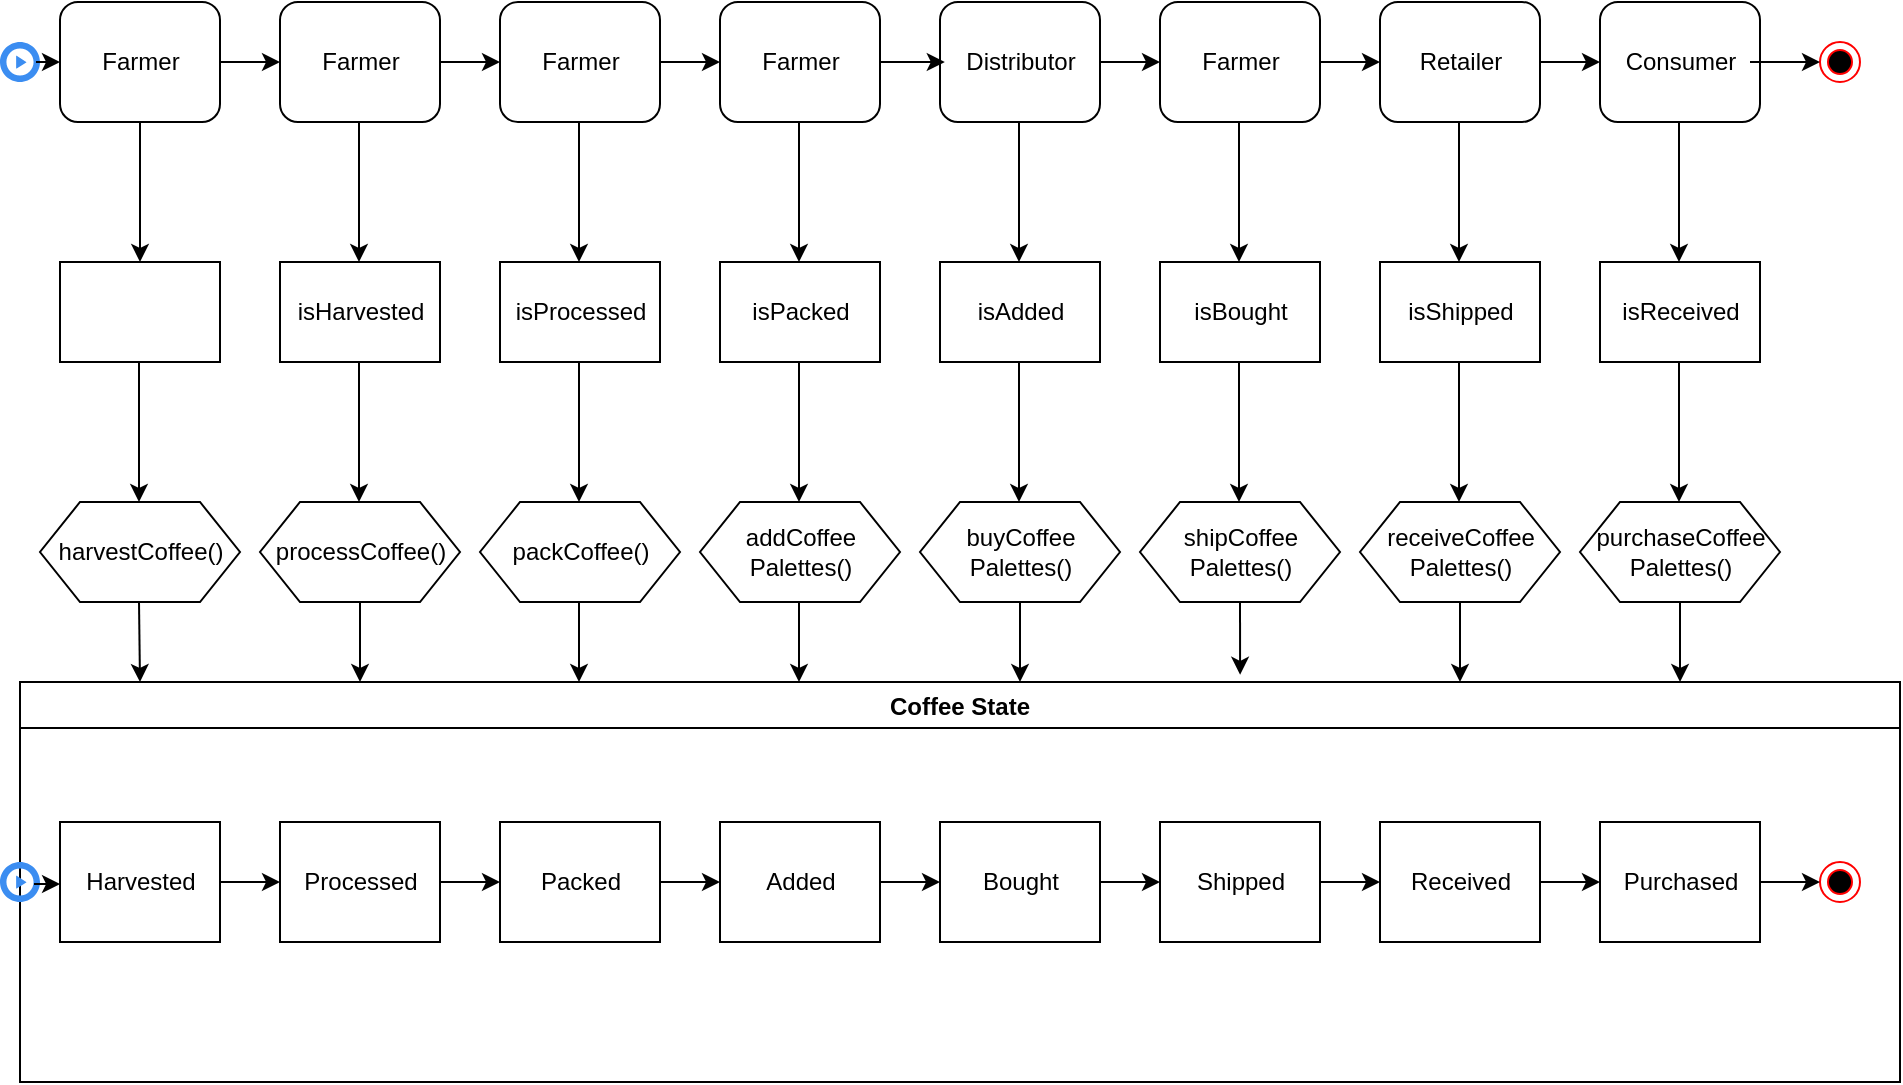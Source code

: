 <mxfile version="16.5.1" type="device"><diagram id="kyZpjeSCqg9_ylXnYAJk" name="Page-1"><mxGraphModel dx="1038" dy="249" grid="1" gridSize="10" guides="1" tooltips="1" connect="1" arrows="1" fold="1" page="0" pageScale="1" pageWidth="850" pageHeight="1100" math="0" shadow="0"><root><mxCell id="0"/><mxCell id="1" parent="0"/><mxCell id="xHu4nDAfz6wIKdTS2oWM-1" value="Coffee State" style="swimlane;" parent="1" vertex="1"><mxGeometry x="10" y="750" width="940" height="200" as="geometry"/></mxCell><mxCell id="xHu4nDAfz6wIKdTS2oWM-3" value="" style="rounded=0;whiteSpace=wrap;html=1;" parent="xHu4nDAfz6wIKdTS2oWM-1" vertex="1"><mxGeometry x="20" y="70" width="80" height="60" as="geometry"/></mxCell><mxCell id="xHu4nDAfz6wIKdTS2oWM-4" value="Harvested" style="text;html=1;resizable=0;autosize=1;align=center;verticalAlign=middle;points=[];fillColor=none;strokeColor=none;rounded=0;" parent="xHu4nDAfz6wIKdTS2oWM-1" vertex="1"><mxGeometry x="25" y="90" width="70" height="20" as="geometry"/></mxCell><mxCell id="xHu4nDAfz6wIKdTS2oWM-5" value="" style="rounded=0;whiteSpace=wrap;html=1;" parent="xHu4nDAfz6wIKdTS2oWM-1" vertex="1"><mxGeometry x="130" y="70" width="80" height="60" as="geometry"/></mxCell><mxCell id="xHu4nDAfz6wIKdTS2oWM-6" value="Processed" style="text;html=1;resizable=0;autosize=1;align=center;verticalAlign=middle;points=[];fillColor=none;strokeColor=none;rounded=0;" parent="xHu4nDAfz6wIKdTS2oWM-1" vertex="1"><mxGeometry x="135" y="90" width="70" height="20" as="geometry"/></mxCell><mxCell id="xHu4nDAfz6wIKdTS2oWM-7" value="" style="rounded=0;whiteSpace=wrap;html=1;" parent="xHu4nDAfz6wIKdTS2oWM-1" vertex="1"><mxGeometry x="240" y="70" width="80" height="60" as="geometry"/></mxCell><mxCell id="xHu4nDAfz6wIKdTS2oWM-8" value="Packed" style="text;html=1;resizable=0;autosize=1;align=center;verticalAlign=middle;points=[];fillColor=none;strokeColor=none;rounded=0;" parent="xHu4nDAfz6wIKdTS2oWM-1" vertex="1"><mxGeometry x="250" y="90" width="60" height="20" as="geometry"/></mxCell><mxCell id="xHu4nDAfz6wIKdTS2oWM-16" value="" style="rounded=0;whiteSpace=wrap;html=1;" parent="xHu4nDAfz6wIKdTS2oWM-1" vertex="1"><mxGeometry x="350" y="70" width="80" height="60" as="geometry"/></mxCell><mxCell id="xHu4nDAfz6wIKdTS2oWM-17" value="Added" style="text;html=1;resizable=0;autosize=1;align=center;verticalAlign=middle;points=[];fillColor=none;strokeColor=none;rounded=0;" parent="xHu4nDAfz6wIKdTS2oWM-1" vertex="1"><mxGeometry x="365" y="90" width="50" height="20" as="geometry"/></mxCell><mxCell id="xHu4nDAfz6wIKdTS2oWM-18" value="" style="rounded=0;whiteSpace=wrap;html=1;" parent="xHu4nDAfz6wIKdTS2oWM-1" vertex="1"><mxGeometry x="460" y="70" width="80" height="60" as="geometry"/></mxCell><mxCell id="xHu4nDAfz6wIKdTS2oWM-19" value="Bought" style="text;html=1;resizable=0;autosize=1;align=center;verticalAlign=middle;points=[];fillColor=none;strokeColor=none;rounded=0;" parent="xHu4nDAfz6wIKdTS2oWM-1" vertex="1"><mxGeometry x="475" y="90" width="50" height="20" as="geometry"/></mxCell><mxCell id="xHu4nDAfz6wIKdTS2oWM-20" value="" style="rounded=0;whiteSpace=wrap;html=1;" parent="xHu4nDAfz6wIKdTS2oWM-1" vertex="1"><mxGeometry x="570" y="70" width="80" height="60" as="geometry"/></mxCell><mxCell id="xHu4nDAfz6wIKdTS2oWM-21" value="Shipped" style="text;html=1;resizable=0;autosize=1;align=center;verticalAlign=middle;points=[];fillColor=none;strokeColor=none;rounded=0;" parent="xHu4nDAfz6wIKdTS2oWM-1" vertex="1"><mxGeometry x="580" y="90" width="60" height="20" as="geometry"/></mxCell><mxCell id="xHu4nDAfz6wIKdTS2oWM-22" value="" style="rounded=0;whiteSpace=wrap;html=1;" parent="xHu4nDAfz6wIKdTS2oWM-1" vertex="1"><mxGeometry x="680" y="70" width="80" height="60" as="geometry"/></mxCell><mxCell id="GLrhgmGn17ClowyvpNSP-16" value="" style="edgeStyle=orthogonalEdgeStyle;rounded=0;orthogonalLoop=1;jettySize=auto;html=1;entryX=0;entryY=0.5;entryDx=0;entryDy=0;" edge="1" parent="xHu4nDAfz6wIKdTS2oWM-1" target="GLrhgmGn17ClowyvpNSP-14"><mxGeometry relative="1" as="geometry"><mxPoint x="760" y="100" as="sourcePoint"/></mxGeometry></mxCell><mxCell id="xHu4nDAfz6wIKdTS2oWM-23" value="Received" style="text;html=1;resizable=0;autosize=1;align=center;verticalAlign=middle;points=[];fillColor=none;strokeColor=none;rounded=0;" parent="xHu4nDAfz6wIKdTS2oWM-1" vertex="1"><mxGeometry x="685" y="90" width="70" height="20" as="geometry"/></mxCell><mxCell id="xHu4nDAfz6wIKdTS2oWM-93" value="" style="endArrow=classic;html=1;rounded=0;exitX=1;exitY=0.5;exitDx=0;exitDy=0;" parent="xHu4nDAfz6wIKdTS2oWM-1" source="xHu4nDAfz6wIKdTS2oWM-3" edge="1"><mxGeometry width="50" height="50" relative="1" as="geometry"><mxPoint x="460" y="-30" as="sourcePoint"/><mxPoint x="130" y="100" as="targetPoint"/></mxGeometry></mxCell><mxCell id="xHu4nDAfz6wIKdTS2oWM-94" value="" style="endArrow=classic;html=1;rounded=0;exitX=1;exitY=0.5;exitDx=0;exitDy=0;entryX=0;entryY=0.5;entryDx=0;entryDy=0;" parent="xHu4nDAfz6wIKdTS2oWM-1" source="xHu4nDAfz6wIKdTS2oWM-5" target="xHu4nDAfz6wIKdTS2oWM-7" edge="1"><mxGeometry width="50" height="50" relative="1" as="geometry"><mxPoint x="110" y="110" as="sourcePoint"/><mxPoint x="140" y="110" as="targetPoint"/></mxGeometry></mxCell><mxCell id="xHu4nDAfz6wIKdTS2oWM-95" value="" style="endArrow=classic;html=1;rounded=0;exitX=1;exitY=0.5;exitDx=0;exitDy=0;entryX=0;entryY=0.5;entryDx=0;entryDy=0;" parent="xHu4nDAfz6wIKdTS2oWM-1" source="xHu4nDAfz6wIKdTS2oWM-7" target="xHu4nDAfz6wIKdTS2oWM-16" edge="1"><mxGeometry width="50" height="50" relative="1" as="geometry"><mxPoint x="220" y="110" as="sourcePoint"/><mxPoint x="250" y="110" as="targetPoint"/></mxGeometry></mxCell><mxCell id="xHu4nDAfz6wIKdTS2oWM-96" value="" style="endArrow=classic;html=1;rounded=0;exitX=1;exitY=0.5;exitDx=0;exitDy=0;" parent="xHu4nDAfz6wIKdTS2oWM-1" source="xHu4nDAfz6wIKdTS2oWM-16" edge="1"><mxGeometry width="50" height="50" relative="1" as="geometry"><mxPoint x="330" y="110" as="sourcePoint"/><mxPoint x="460" y="100" as="targetPoint"/></mxGeometry></mxCell><mxCell id="xHu4nDAfz6wIKdTS2oWM-118" value="" style="endArrow=classic;html=1;rounded=0;entryX=0;entryY=0.5;entryDx=0;entryDy=0;" parent="xHu4nDAfz6wIKdTS2oWM-1" target="xHu4nDAfz6wIKdTS2oWM-20" edge="1"><mxGeometry width="50" height="50" relative="1" as="geometry"><mxPoint x="540" y="100" as="sourcePoint"/><mxPoint x="510" y="-80" as="targetPoint"/></mxGeometry></mxCell><mxCell id="xHu4nDAfz6wIKdTS2oWM-120" value="" style="endArrow=classic;html=1;rounded=0;entryX=0;entryY=0.5;entryDx=0;entryDy=0;exitX=1;exitY=0.5;exitDx=0;exitDy=0;" parent="xHu4nDAfz6wIKdTS2oWM-1" source="xHu4nDAfz6wIKdTS2oWM-20" target="xHu4nDAfz6wIKdTS2oWM-22" edge="1"><mxGeometry width="50" height="50" relative="1" as="geometry"><mxPoint x="460" y="-30" as="sourcePoint"/><mxPoint x="510" y="-80" as="targetPoint"/></mxGeometry></mxCell><mxCell id="xHu4nDAfz6wIKdTS2oWM-129" value="" style="sketch=0;html=1;aspect=fixed;strokeColor=none;shadow=0;align=center;verticalAlign=top;fillColor=#3B8DF1;shape=mxgraph.gcp2.play_start" parent="xHu4nDAfz6wIKdTS2oWM-1" vertex="1"><mxGeometry x="-10" y="90" width="20" height="20" as="geometry"/></mxCell><mxCell id="xHu4nDAfz6wIKdTS2oWM-130" value="" style="ellipse;html=1;shape=endState;fillColor=#000000;strokeColor=#ff0000;" parent="xHu4nDAfz6wIKdTS2oWM-1" vertex="1"><mxGeometry x="900" y="90" width="20" height="20" as="geometry"/></mxCell><mxCell id="xHu4nDAfz6wIKdTS2oWM-132" value="" style="endArrow=classic;html=1;rounded=0;exitX=0.85;exitY=0.55;exitDx=0;exitDy=0;exitPerimeter=0;entryX=-0.071;entryY=0.55;entryDx=0;entryDy=0;entryPerimeter=0;" parent="xHu4nDAfz6wIKdTS2oWM-1" source="xHu4nDAfz6wIKdTS2oWM-129" target="xHu4nDAfz6wIKdTS2oWM-4" edge="1"><mxGeometry width="50" height="50" relative="1" as="geometry"><mxPoint x="460" y="-30" as="sourcePoint"/><mxPoint x="510" y="-80" as="targetPoint"/></mxGeometry></mxCell><mxCell id="GLrhgmGn17ClowyvpNSP-13" value="" style="endArrow=classic;html=1;rounded=0;exitX=0.5;exitY=1;exitDx=0;exitDy=0;entryX=0.883;entryY=0;entryDx=0;entryDy=0;entryPerimeter=0;" edge="1" parent="xHu4nDAfz6wIKdTS2oWM-1" target="xHu4nDAfz6wIKdTS2oWM-1"><mxGeometry width="50" height="50" relative="1" as="geometry"><mxPoint x="830" y="-40" as="sourcePoint"/><mxPoint x="960" y="130" as="targetPoint"/><Array as="points"/></mxGeometry></mxCell><mxCell id="GLrhgmGn17ClowyvpNSP-18" value="" style="edgeStyle=orthogonalEdgeStyle;rounded=0;orthogonalLoop=1;jettySize=auto;html=1;" edge="1" parent="xHu4nDAfz6wIKdTS2oWM-1" source="GLrhgmGn17ClowyvpNSP-14" target="xHu4nDAfz6wIKdTS2oWM-130"><mxGeometry relative="1" as="geometry"/></mxCell><mxCell id="GLrhgmGn17ClowyvpNSP-14" value="" style="rounded=0;whiteSpace=wrap;html=1;" vertex="1" parent="xHu4nDAfz6wIKdTS2oWM-1"><mxGeometry x="790" y="70" width="80" height="60" as="geometry"/></mxCell><mxCell id="GLrhgmGn17ClowyvpNSP-15" value="Purchased" style="text;html=1;resizable=0;autosize=1;align=center;verticalAlign=middle;points=[];fillColor=none;strokeColor=none;rounded=0;" vertex="1" parent="xHu4nDAfz6wIKdTS2oWM-1"><mxGeometry x="795" y="90" width="70" height="20" as="geometry"/></mxCell><mxCell id="xHu4nDAfz6wIKdTS2oWM-24" value="" style="rounded=1;whiteSpace=wrap;html=1;" parent="1" vertex="1"><mxGeometry x="30" y="410" width="80" height="60" as="geometry"/></mxCell><mxCell id="xHu4nDAfz6wIKdTS2oWM-25" value="Farmer" style="text;html=1;resizable=0;autosize=1;align=center;verticalAlign=middle;points=[];fillColor=none;strokeColor=none;rounded=0;" parent="1" vertex="1"><mxGeometry x="45" y="430" width="50" height="20" as="geometry"/></mxCell><mxCell id="xHu4nDAfz6wIKdTS2oWM-26" value="" style="rounded=1;whiteSpace=wrap;html=1;" parent="1" vertex="1"><mxGeometry x="140" y="410" width="80" height="60" as="geometry"/></mxCell><mxCell id="xHu4nDAfz6wIKdTS2oWM-27" value="Farmer" style="text;html=1;resizable=0;autosize=1;align=center;verticalAlign=middle;points=[];fillColor=none;strokeColor=none;rounded=0;" parent="1" vertex="1"><mxGeometry x="155" y="430" width="50" height="20" as="geometry"/></mxCell><mxCell id="xHu4nDAfz6wIKdTS2oWM-29" value="" style="shape=hexagon;perimeter=hexagonPerimeter2;whiteSpace=wrap;html=1;fixedSize=1;" parent="1" vertex="1"><mxGeometry x="20" y="660" width="100" height="50" as="geometry"/></mxCell><mxCell id="xHu4nDAfz6wIKdTS2oWM-30" value="harvestCoffee()" style="text;html=1;resizable=0;autosize=1;align=center;verticalAlign=middle;points=[];fillColor=none;strokeColor=none;rounded=0;" parent="1" vertex="1"><mxGeometry x="20" y="675" width="100" height="20" as="geometry"/></mxCell><mxCell id="xHu4nDAfz6wIKdTS2oWM-31" value="" style="shape=hexagon;perimeter=hexagonPerimeter2;whiteSpace=wrap;html=1;fixedSize=1;" parent="1" vertex="1"><mxGeometry x="130" y="660" width="100" height="50" as="geometry"/></mxCell><mxCell id="xHu4nDAfz6wIKdTS2oWM-32" value="processCoffee()" style="text;html=1;resizable=0;autosize=1;align=center;verticalAlign=middle;points=[];fillColor=none;strokeColor=none;rounded=0;" parent="1" vertex="1"><mxGeometry x="130" y="675" width="100" height="20" as="geometry"/></mxCell><mxCell id="xHu4nDAfz6wIKdTS2oWM-33" value="" style="shape=hexagon;perimeter=hexagonPerimeter2;whiteSpace=wrap;html=1;fixedSize=1;" parent="1" vertex="1"><mxGeometry x="240" y="660" width="100" height="50" as="geometry"/></mxCell><mxCell id="xHu4nDAfz6wIKdTS2oWM-34" value="packCoffee()" style="text;html=1;resizable=0;autosize=1;align=center;verticalAlign=middle;points=[];fillColor=none;strokeColor=none;rounded=0;" parent="1" vertex="1"><mxGeometry x="250" y="675" width="80" height="20" as="geometry"/></mxCell><mxCell id="xHu4nDAfz6wIKdTS2oWM-35" value="" style="rounded=1;whiteSpace=wrap;html=1;" parent="1" vertex="1"><mxGeometry x="250" y="410" width="80" height="60" as="geometry"/></mxCell><mxCell id="xHu4nDAfz6wIKdTS2oWM-36" value="Farmer" style="text;html=1;resizable=0;autosize=1;align=center;verticalAlign=middle;points=[];fillColor=none;strokeColor=none;rounded=0;" parent="1" vertex="1"><mxGeometry x="265" y="430" width="50" height="20" as="geometry"/></mxCell><mxCell id="xHu4nDAfz6wIKdTS2oWM-37" value="" style="shape=hexagon;perimeter=hexagonPerimeter2;whiteSpace=wrap;html=1;fixedSize=1;" parent="1" vertex="1"><mxGeometry x="350" y="660" width="100" height="50" as="geometry"/></mxCell><mxCell id="xHu4nDAfz6wIKdTS2oWM-38" value="addCoffee&lt;br&gt;Palettes()" style="text;html=1;resizable=0;autosize=1;align=center;verticalAlign=middle;points=[];fillColor=none;strokeColor=none;rounded=0;" parent="1" vertex="1"><mxGeometry x="365" y="670" width="70" height="30" as="geometry"/></mxCell><mxCell id="xHu4nDAfz6wIKdTS2oWM-39" value="" style="rounded=1;whiteSpace=wrap;html=1;" parent="1" vertex="1"><mxGeometry x="360" y="410" width="80" height="60" as="geometry"/></mxCell><mxCell id="xHu4nDAfz6wIKdTS2oWM-40" value="Farmer" style="text;html=1;resizable=0;autosize=1;align=center;verticalAlign=middle;points=[];fillColor=none;strokeColor=none;rounded=0;" parent="1" vertex="1"><mxGeometry x="375" y="430" width="50" height="20" as="geometry"/></mxCell><mxCell id="xHu4nDAfz6wIKdTS2oWM-41" value="" style="shape=hexagon;perimeter=hexagonPerimeter2;whiteSpace=wrap;html=1;fixedSize=1;" parent="1" vertex="1"><mxGeometry x="460" y="660" width="100" height="50" as="geometry"/></mxCell><mxCell id="xHu4nDAfz6wIKdTS2oWM-42" value="buyCoffee&lt;br&gt;Palettes()" style="text;html=1;resizable=0;autosize=1;align=center;verticalAlign=middle;points=[];fillColor=none;strokeColor=none;rounded=0;" parent="1" vertex="1"><mxGeometry x="475" y="670" width="70" height="30" as="geometry"/></mxCell><mxCell id="xHu4nDAfz6wIKdTS2oWM-43" value="" style="rounded=1;whiteSpace=wrap;html=1;" parent="1" vertex="1"><mxGeometry x="470" y="410" width="80" height="60" as="geometry"/></mxCell><mxCell id="xHu4nDAfz6wIKdTS2oWM-44" value="Distributor" style="text;html=1;resizable=0;autosize=1;align=center;verticalAlign=middle;points=[];fillColor=none;strokeColor=none;rounded=0;" parent="1" vertex="1"><mxGeometry x="475" y="430" width="70" height="20" as="geometry"/></mxCell><mxCell id="xHu4nDAfz6wIKdTS2oWM-45" value="" style="shape=hexagon;perimeter=hexagonPerimeter2;whiteSpace=wrap;html=1;fixedSize=1;" parent="1" vertex="1"><mxGeometry x="570" y="660" width="100" height="50" as="geometry"/></mxCell><mxCell id="xHu4nDAfz6wIKdTS2oWM-46" value="shipCoffee&lt;br&gt;Palettes()" style="text;html=1;resizable=0;autosize=1;align=center;verticalAlign=middle;points=[];fillColor=none;strokeColor=none;rounded=0;" parent="1" vertex="1"><mxGeometry x="585" y="670" width="70" height="30" as="geometry"/></mxCell><mxCell id="xHu4nDAfz6wIKdTS2oWM-49" value="" style="shape=hexagon;perimeter=hexagonPerimeter2;whiteSpace=wrap;html=1;fixedSize=1;" parent="1" vertex="1"><mxGeometry x="680" y="660" width="100" height="50" as="geometry"/></mxCell><mxCell id="xHu4nDAfz6wIKdTS2oWM-50" value="receiveCoffee&lt;br&gt;Palettes()" style="text;html=1;resizable=0;autosize=1;align=center;verticalAlign=middle;points=[];fillColor=none;strokeColor=none;rounded=0;" parent="1" vertex="1"><mxGeometry x="685" y="670" width="90" height="30" as="geometry"/></mxCell><mxCell id="xHu4nDAfz6wIKdTS2oWM-51" value="" style="rounded=1;whiteSpace=wrap;html=1;" parent="1" vertex="1"><mxGeometry x="580" y="410" width="80" height="60" as="geometry"/></mxCell><mxCell id="xHu4nDAfz6wIKdTS2oWM-52" value="Farmer" style="text;html=1;resizable=0;autosize=1;align=center;verticalAlign=middle;points=[];fillColor=none;strokeColor=none;rounded=0;" parent="1" vertex="1"><mxGeometry x="595" y="430" width="50" height="20" as="geometry"/></mxCell><mxCell id="GLrhgmGn17ClowyvpNSP-12" value="" style="edgeStyle=orthogonalEdgeStyle;rounded=0;orthogonalLoop=1;jettySize=auto;html=1;entryX=0;entryY=0.5;entryDx=0;entryDy=0;" edge="1" parent="1" source="xHu4nDAfz6wIKdTS2oWM-53" target="GLrhgmGn17ClowyvpNSP-4"><mxGeometry relative="1" as="geometry"/></mxCell><mxCell id="xHu4nDAfz6wIKdTS2oWM-53" value="" style="rounded=1;whiteSpace=wrap;html=1;" parent="1" vertex="1"><mxGeometry x="690" y="410" width="80" height="60" as="geometry"/></mxCell><mxCell id="xHu4nDAfz6wIKdTS2oWM-54" value="Retailer" style="text;html=1;resizable=0;autosize=1;align=center;verticalAlign=middle;points=[];fillColor=none;strokeColor=none;rounded=0;" parent="1" vertex="1"><mxGeometry x="700" y="430" width="60" height="20" as="geometry"/></mxCell><mxCell id="xHu4nDAfz6wIKdTS2oWM-57" value="" style="rounded=0;whiteSpace=wrap;html=1;" parent="1" vertex="1"><mxGeometry x="30" y="540" width="80" height="50" as="geometry"/></mxCell><mxCell id="xHu4nDAfz6wIKdTS2oWM-59" value="" style="rounded=0;whiteSpace=wrap;html=1;" parent="1" vertex="1"><mxGeometry x="140" y="540" width="80" height="50" as="geometry"/></mxCell><mxCell id="xHu4nDAfz6wIKdTS2oWM-60" value="isHarvested" style="text;html=1;resizable=0;autosize=1;align=center;verticalAlign=middle;points=[];fillColor=none;strokeColor=none;rounded=0;" parent="1" vertex="1"><mxGeometry x="140" y="555" width="80" height="20" as="geometry"/></mxCell><mxCell id="xHu4nDAfz6wIKdTS2oWM-61" value="" style="rounded=0;whiteSpace=wrap;html=1;" parent="1" vertex="1"><mxGeometry x="250" y="540" width="80" height="50" as="geometry"/></mxCell><mxCell id="xHu4nDAfz6wIKdTS2oWM-62" value="isProcessed" style="text;html=1;resizable=0;autosize=1;align=center;verticalAlign=middle;points=[];fillColor=none;strokeColor=none;rounded=0;" parent="1" vertex="1"><mxGeometry x="250" y="555" width="80" height="20" as="geometry"/></mxCell><mxCell id="xHu4nDAfz6wIKdTS2oWM-63" value="" style="rounded=0;whiteSpace=wrap;html=1;" parent="1" vertex="1"><mxGeometry x="360" y="540" width="80" height="50" as="geometry"/></mxCell><mxCell id="xHu4nDAfz6wIKdTS2oWM-64" value="isPacked" style="text;html=1;resizable=0;autosize=1;align=center;verticalAlign=middle;points=[];fillColor=none;strokeColor=none;rounded=0;" parent="1" vertex="1"><mxGeometry x="370" y="555" width="60" height="20" as="geometry"/></mxCell><mxCell id="xHu4nDAfz6wIKdTS2oWM-65" value="" style="rounded=0;whiteSpace=wrap;html=1;" parent="1" vertex="1"><mxGeometry x="470" y="540" width="80" height="50" as="geometry"/></mxCell><mxCell id="xHu4nDAfz6wIKdTS2oWM-66" value="isAdded" style="text;html=1;resizable=0;autosize=1;align=center;verticalAlign=middle;points=[];fillColor=none;strokeColor=none;rounded=0;" parent="1" vertex="1"><mxGeometry x="480" y="555" width="60" height="20" as="geometry"/></mxCell><mxCell id="xHu4nDAfz6wIKdTS2oWM-67" value="" style="rounded=0;whiteSpace=wrap;html=1;" parent="1" vertex="1"><mxGeometry x="580" y="540" width="80" height="50" as="geometry"/></mxCell><mxCell id="xHu4nDAfz6wIKdTS2oWM-68" value="isBought" style="text;html=1;resizable=0;autosize=1;align=center;verticalAlign=middle;points=[];fillColor=none;strokeColor=none;rounded=0;" parent="1" vertex="1"><mxGeometry x="590" y="555" width="60" height="20" as="geometry"/></mxCell><mxCell id="xHu4nDAfz6wIKdTS2oWM-69" value="" style="rounded=0;whiteSpace=wrap;html=1;" parent="1" vertex="1"><mxGeometry x="690" y="540" width="80" height="50" as="geometry"/></mxCell><mxCell id="xHu4nDAfz6wIKdTS2oWM-70" value="isShipped" style="text;html=1;resizable=0;autosize=1;align=center;verticalAlign=middle;points=[];fillColor=none;strokeColor=none;rounded=0;" parent="1" vertex="1"><mxGeometry x="695" y="555" width="70" height="20" as="geometry"/></mxCell><mxCell id="xHu4nDAfz6wIKdTS2oWM-71" value="" style="endArrow=classic;html=1;rounded=0;exitX=0.5;exitY=1;exitDx=0;exitDy=0;entryX=0.5;entryY=0;entryDx=0;entryDy=0;" parent="1" source="xHu4nDAfz6wIKdTS2oWM-24" target="xHu4nDAfz6wIKdTS2oWM-57" edge="1"><mxGeometry width="50" height="50" relative="1" as="geometry"><mxPoint x="470" y="720" as="sourcePoint"/><mxPoint x="520" y="670" as="targetPoint"/></mxGeometry></mxCell><mxCell id="xHu4nDAfz6wIKdTS2oWM-72" value="" style="endArrow=classic;html=1;rounded=0;exitX=0.5;exitY=1;exitDx=0;exitDy=0;entryX=0.5;entryY=0;entryDx=0;entryDy=0;" parent="1" edge="1"><mxGeometry width="50" height="50" relative="1" as="geometry"><mxPoint x="179.5" y="470" as="sourcePoint"/><mxPoint x="179.5" y="540" as="targetPoint"/></mxGeometry></mxCell><mxCell id="xHu4nDAfz6wIKdTS2oWM-73" value="" style="endArrow=classic;html=1;rounded=0;exitX=0.5;exitY=1;exitDx=0;exitDy=0;entryX=0.5;entryY=0;entryDx=0;entryDy=0;" parent="1" edge="1"><mxGeometry width="50" height="50" relative="1" as="geometry"><mxPoint x="289.5" y="470" as="sourcePoint"/><mxPoint x="289.5" y="540" as="targetPoint"/></mxGeometry></mxCell><mxCell id="xHu4nDAfz6wIKdTS2oWM-74" value="" style="endArrow=classic;html=1;rounded=0;exitX=0.5;exitY=1;exitDx=0;exitDy=0;entryX=0.5;entryY=0;entryDx=0;entryDy=0;" parent="1" edge="1"><mxGeometry width="50" height="50" relative="1" as="geometry"><mxPoint x="399.5" y="470" as="sourcePoint"/><mxPoint x="399.5" y="540" as="targetPoint"/></mxGeometry></mxCell><mxCell id="xHu4nDAfz6wIKdTS2oWM-75" value="" style="endArrow=classic;html=1;rounded=0;exitX=0.5;exitY=1;exitDx=0;exitDy=0;entryX=0.5;entryY=0;entryDx=0;entryDy=0;" parent="1" edge="1"><mxGeometry width="50" height="50" relative="1" as="geometry"><mxPoint x="509.5" y="470" as="sourcePoint"/><mxPoint x="509.5" y="540" as="targetPoint"/></mxGeometry></mxCell><mxCell id="xHu4nDAfz6wIKdTS2oWM-76" value="" style="endArrow=classic;html=1;rounded=0;exitX=0.5;exitY=1;exitDx=0;exitDy=0;entryX=0.5;entryY=0;entryDx=0;entryDy=0;" parent="1" edge="1"><mxGeometry width="50" height="50" relative="1" as="geometry"><mxPoint x="619.5" y="470" as="sourcePoint"/><mxPoint x="619.5" y="540" as="targetPoint"/></mxGeometry></mxCell><mxCell id="xHu4nDAfz6wIKdTS2oWM-77" value="" style="endArrow=classic;html=1;rounded=0;exitX=0.5;exitY=1;exitDx=0;exitDy=0;entryX=0.5;entryY=0;entryDx=0;entryDy=0;" parent="1" edge="1"><mxGeometry width="50" height="50" relative="1" as="geometry"><mxPoint x="729.5" y="470" as="sourcePoint"/><mxPoint x="729.5" y="540" as="targetPoint"/></mxGeometry></mxCell><mxCell id="xHu4nDAfz6wIKdTS2oWM-78" value="" style="endArrow=classic;html=1;rounded=0;exitX=0.5;exitY=1;exitDx=0;exitDy=0;entryX=0.5;entryY=0;entryDx=0;entryDy=0;" parent="1" edge="1"><mxGeometry width="50" height="50" relative="1" as="geometry"><mxPoint x="69.5" y="590" as="sourcePoint"/><mxPoint x="69.5" y="660" as="targetPoint"/></mxGeometry></mxCell><mxCell id="xHu4nDAfz6wIKdTS2oWM-79" value="" style="endArrow=classic;html=1;rounded=0;exitX=0.5;exitY=1;exitDx=0;exitDy=0;entryX=0.5;entryY=0;entryDx=0;entryDy=0;" parent="1" edge="1"><mxGeometry width="50" height="50" relative="1" as="geometry"><mxPoint x="179.5" y="590" as="sourcePoint"/><mxPoint x="179.5" y="660" as="targetPoint"/></mxGeometry></mxCell><mxCell id="xHu4nDAfz6wIKdTS2oWM-80" value="" style="endArrow=classic;html=1;rounded=0;exitX=0.5;exitY=1;exitDx=0;exitDy=0;entryX=0.5;entryY=0;entryDx=0;entryDy=0;" parent="1" edge="1"><mxGeometry width="50" height="50" relative="1" as="geometry"><mxPoint x="289.5" y="590" as="sourcePoint"/><mxPoint x="289.5" y="660" as="targetPoint"/></mxGeometry></mxCell><mxCell id="xHu4nDAfz6wIKdTS2oWM-81" value="" style="endArrow=classic;html=1;rounded=0;exitX=0.5;exitY=1;exitDx=0;exitDy=0;entryX=0.5;entryY=0;entryDx=0;entryDy=0;" parent="1" edge="1"><mxGeometry width="50" height="50" relative="1" as="geometry"><mxPoint x="399.5" y="590" as="sourcePoint"/><mxPoint x="399.5" y="660" as="targetPoint"/></mxGeometry></mxCell><mxCell id="xHu4nDAfz6wIKdTS2oWM-82" value="" style="endArrow=classic;html=1;rounded=0;exitX=0.5;exitY=1;exitDx=0;exitDy=0;entryX=0.5;entryY=0;entryDx=0;entryDy=0;" parent="1" edge="1"><mxGeometry width="50" height="50" relative="1" as="geometry"><mxPoint x="509.5" y="590" as="sourcePoint"/><mxPoint x="509.5" y="660" as="targetPoint"/></mxGeometry></mxCell><mxCell id="xHu4nDAfz6wIKdTS2oWM-83" value="" style="endArrow=classic;html=1;rounded=0;exitX=0.5;exitY=1;exitDx=0;exitDy=0;entryX=0.5;entryY=0;entryDx=0;entryDy=0;" parent="1" edge="1"><mxGeometry width="50" height="50" relative="1" as="geometry"><mxPoint x="619.5" y="590" as="sourcePoint"/><mxPoint x="619.5" y="660" as="targetPoint"/></mxGeometry></mxCell><mxCell id="xHu4nDAfz6wIKdTS2oWM-84" value="" style="endArrow=classic;html=1;rounded=0;exitX=0.5;exitY=1;exitDx=0;exitDy=0;entryX=0.5;entryY=0;entryDx=0;entryDy=0;" parent="1" edge="1"><mxGeometry width="50" height="50" relative="1" as="geometry"><mxPoint x="729.5" y="590" as="sourcePoint"/><mxPoint x="729.5" y="660" as="targetPoint"/></mxGeometry></mxCell><mxCell id="xHu4nDAfz6wIKdTS2oWM-85" value="" style="endArrow=classic;html=1;rounded=0;exitX=0.5;exitY=1;exitDx=0;exitDy=0;" parent="1" edge="1"><mxGeometry width="50" height="50" relative="1" as="geometry"><mxPoint x="69.5" y="710" as="sourcePoint"/><mxPoint x="70" y="750" as="targetPoint"/></mxGeometry></mxCell><mxCell id="xHu4nDAfz6wIKdTS2oWM-86" value="" style="endArrow=classic;html=1;rounded=0;exitX=0.5;exitY=1;exitDx=0;exitDy=0;" parent="1" source="xHu4nDAfz6wIKdTS2oWM-31" edge="1"><mxGeometry width="50" height="50" relative="1" as="geometry"><mxPoint x="79.5" y="720" as="sourcePoint"/><mxPoint x="180" y="750" as="targetPoint"/><Array as="points"/></mxGeometry></mxCell><mxCell id="xHu4nDAfz6wIKdTS2oWM-87" value="" style="endArrow=classic;html=1;rounded=0;exitX=0.5;exitY=1;exitDx=0;exitDy=0;" parent="1" edge="1"><mxGeometry width="50" height="50" relative="1" as="geometry"><mxPoint x="289.5" y="710" as="sourcePoint"/><mxPoint x="289.5" y="750" as="targetPoint"/><Array as="points"/></mxGeometry></mxCell><mxCell id="xHu4nDAfz6wIKdTS2oWM-88" value="" style="endArrow=classic;html=1;rounded=0;exitX=0.5;exitY=1;exitDx=0;exitDy=0;" parent="1" edge="1"><mxGeometry width="50" height="50" relative="1" as="geometry"><mxPoint x="399.5" y="710" as="sourcePoint"/><mxPoint x="399.5" y="750" as="targetPoint"/><Array as="points"/></mxGeometry></mxCell><mxCell id="xHu4nDAfz6wIKdTS2oWM-90" value="" style="endArrow=classic;html=1;rounded=0;exitX=0.5;exitY=1;exitDx=0;exitDy=0;" parent="1" source="xHu4nDAfz6wIKdTS2oWM-41" edge="1"><mxGeometry width="50" height="50" relative="1" as="geometry"><mxPoint x="409.5" y="720" as="sourcePoint"/><mxPoint x="510" y="750" as="targetPoint"/><Array as="points"/></mxGeometry></mxCell><mxCell id="xHu4nDAfz6wIKdTS2oWM-91" value="" style="endArrow=classic;html=1;rounded=0;exitX=0.5;exitY=1;exitDx=0;exitDy=0;entryX=0.649;entryY=-0.018;entryDx=0;entryDy=0;entryPerimeter=0;" parent="1" source="xHu4nDAfz6wIKdTS2oWM-45" target="xHu4nDAfz6wIKdTS2oWM-1" edge="1"><mxGeometry width="50" height="50" relative="1" as="geometry"><mxPoint x="520" y="720" as="sourcePoint"/><mxPoint x="520" y="760" as="targetPoint"/><Array as="points"/></mxGeometry></mxCell><mxCell id="xHu4nDAfz6wIKdTS2oWM-92" value="" style="endArrow=classic;html=1;rounded=0;exitX=0.5;exitY=1;exitDx=0;exitDy=0;" parent="1" source="xHu4nDAfz6wIKdTS2oWM-49" edge="1"><mxGeometry width="50" height="50" relative="1" as="geometry"><mxPoint x="530" y="730" as="sourcePoint"/><mxPoint x="730" y="750" as="targetPoint"/><Array as="points"/></mxGeometry></mxCell><mxCell id="xHu4nDAfz6wIKdTS2oWM-121" value="" style="endArrow=classic;html=1;rounded=0;exitX=1;exitY=0.5;exitDx=0;exitDy=0;entryX=0;entryY=0.5;entryDx=0;entryDy=0;" parent="1" source="xHu4nDAfz6wIKdTS2oWM-24" target="xHu4nDAfz6wIKdTS2oWM-26" edge="1"><mxGeometry width="50" height="50" relative="1" as="geometry"><mxPoint x="470" y="720" as="sourcePoint"/><mxPoint x="520" y="670" as="targetPoint"/></mxGeometry></mxCell><mxCell id="xHu4nDAfz6wIKdTS2oWM-122" value="" style="endArrow=classic;html=1;rounded=0;exitX=1;exitY=0.5;exitDx=0;exitDy=0;entryX=0;entryY=0.5;entryDx=0;entryDy=0;" parent="1" source="xHu4nDAfz6wIKdTS2oWM-26" target="xHu4nDAfz6wIKdTS2oWM-35" edge="1"><mxGeometry width="50" height="50" relative="1" as="geometry"><mxPoint x="120" y="450" as="sourcePoint"/><mxPoint x="150" y="450" as="targetPoint"/></mxGeometry></mxCell><mxCell id="xHu4nDAfz6wIKdTS2oWM-123" value="" style="endArrow=classic;html=1;rounded=0;exitX=1;exitY=0.5;exitDx=0;exitDy=0;entryX=0;entryY=0.5;entryDx=0;entryDy=0;" parent="1" source="xHu4nDAfz6wIKdTS2oWM-35" target="xHu4nDAfz6wIKdTS2oWM-39" edge="1"><mxGeometry width="50" height="50" relative="1" as="geometry"><mxPoint x="230" y="450" as="sourcePoint"/><mxPoint x="260" y="450" as="targetPoint"/></mxGeometry></mxCell><mxCell id="xHu4nDAfz6wIKdTS2oWM-124" value="" style="endArrow=classic;html=1;rounded=0;exitX=1;exitY=0.5;exitDx=0;exitDy=0;entryX=-0.037;entryY=0.5;entryDx=0;entryDy=0;entryPerimeter=0;" parent="1" source="xHu4nDAfz6wIKdTS2oWM-39" target="xHu4nDAfz6wIKdTS2oWM-44" edge="1"><mxGeometry width="50" height="50" relative="1" as="geometry"><mxPoint x="340" y="450" as="sourcePoint"/><mxPoint x="370" y="450" as="targetPoint"/></mxGeometry></mxCell><mxCell id="xHu4nDAfz6wIKdTS2oWM-125" value="" style="endArrow=classic;html=1;rounded=0;" parent="1" edge="1"><mxGeometry width="50" height="50" relative="1" as="geometry"><mxPoint x="550" y="440" as="sourcePoint"/><mxPoint x="580" y="440" as="targetPoint"/></mxGeometry></mxCell><mxCell id="xHu4nDAfz6wIKdTS2oWM-126" value="" style="endArrow=classic;html=1;rounded=0;entryX=0;entryY=0.5;entryDx=0;entryDy=0;" parent="1" target="xHu4nDAfz6wIKdTS2oWM-53" edge="1"><mxGeometry width="50" height="50" relative="1" as="geometry"><mxPoint x="660" y="440" as="sourcePoint"/><mxPoint x="487.04" y="460" as="targetPoint"/></mxGeometry></mxCell><mxCell id="xHu4nDAfz6wIKdTS2oWM-128" value="" style="sketch=0;html=1;aspect=fixed;strokeColor=none;shadow=0;align=center;verticalAlign=top;fillColor=#3B8DF1;shape=mxgraph.gcp2.play_start" parent="1" vertex="1"><mxGeometry y="430" width="20" height="20" as="geometry"/></mxCell><mxCell id="xHu4nDAfz6wIKdTS2oWM-131" value="" style="ellipse;html=1;shape=endState;fillColor=#000000;strokeColor=#ff0000;" parent="1" vertex="1"><mxGeometry x="910" y="430" width="20" height="20" as="geometry"/></mxCell><mxCell id="xHu4nDAfz6wIKdTS2oWM-133" value="" style="endArrow=classic;html=1;rounded=0;exitX=0.9;exitY=0.5;exitDx=0;exitDy=0;exitPerimeter=0;entryX=0;entryY=0.5;entryDx=0;entryDy=0;" parent="1" source="xHu4nDAfz6wIKdTS2oWM-128" target="xHu4nDAfz6wIKdTS2oWM-24" edge="1"><mxGeometry width="50" height="50" relative="1" as="geometry"><mxPoint x="470" y="720" as="sourcePoint"/><mxPoint x="520" y="670" as="targetPoint"/></mxGeometry></mxCell><mxCell id="GLrhgmGn17ClowyvpNSP-4" value="" style="rounded=1;whiteSpace=wrap;html=1;" vertex="1" parent="1"><mxGeometry x="800" y="410" width="80" height="60" as="geometry"/></mxCell><mxCell id="GLrhgmGn17ClowyvpNSP-17" value="" style="edgeStyle=orthogonalEdgeStyle;rounded=0;orthogonalLoop=1;jettySize=auto;html=1;" edge="1" parent="1" source="GLrhgmGn17ClowyvpNSP-5" target="xHu4nDAfz6wIKdTS2oWM-131"><mxGeometry relative="1" as="geometry"/></mxCell><mxCell id="GLrhgmGn17ClowyvpNSP-5" value="Consumer" style="text;html=1;resizable=0;autosize=1;align=center;verticalAlign=middle;points=[];fillColor=none;strokeColor=none;rounded=0;" vertex="1" parent="1"><mxGeometry x="805" y="430" width="70" height="20" as="geometry"/></mxCell><mxCell id="GLrhgmGn17ClowyvpNSP-6" value="" style="rounded=0;whiteSpace=wrap;html=1;" vertex="1" parent="1"><mxGeometry x="800" y="540" width="80" height="50" as="geometry"/></mxCell><mxCell id="GLrhgmGn17ClowyvpNSP-7" value="isReceived" style="text;html=1;resizable=0;autosize=1;align=center;verticalAlign=middle;points=[];fillColor=none;strokeColor=none;rounded=0;" vertex="1" parent="1"><mxGeometry x="805" y="555" width="70" height="20" as="geometry"/></mxCell><mxCell id="GLrhgmGn17ClowyvpNSP-8" value="" style="endArrow=classic;html=1;rounded=0;exitX=0.5;exitY=1;exitDx=0;exitDy=0;entryX=0.5;entryY=0;entryDx=0;entryDy=0;" edge="1" parent="1"><mxGeometry width="50" height="50" relative="1" as="geometry"><mxPoint x="839.5" y="470" as="sourcePoint"/><mxPoint x="839.5" y="540" as="targetPoint"/></mxGeometry></mxCell><mxCell id="GLrhgmGn17ClowyvpNSP-9" value="" style="endArrow=classic;html=1;rounded=0;exitX=0.5;exitY=1;exitDx=0;exitDy=0;entryX=0.5;entryY=0;entryDx=0;entryDy=0;" edge="1" parent="1"><mxGeometry width="50" height="50" relative="1" as="geometry"><mxPoint x="839.5" y="590" as="sourcePoint"/><mxPoint x="839.5" y="660" as="targetPoint"/></mxGeometry></mxCell><mxCell id="GLrhgmGn17ClowyvpNSP-10" value="" style="shape=hexagon;perimeter=hexagonPerimeter2;whiteSpace=wrap;html=1;fixedSize=1;" vertex="1" parent="1"><mxGeometry x="790" y="660" width="100" height="50" as="geometry"/></mxCell><mxCell id="GLrhgmGn17ClowyvpNSP-11" value="purchaseCoffee&lt;br&gt;Palettes()" style="text;html=1;resizable=0;autosize=1;align=center;verticalAlign=middle;points=[];fillColor=none;strokeColor=none;rounded=0;" vertex="1" parent="1"><mxGeometry x="790" y="670" width="100" height="30" as="geometry"/></mxCell></root></mxGraphModel></diagram></mxfile>